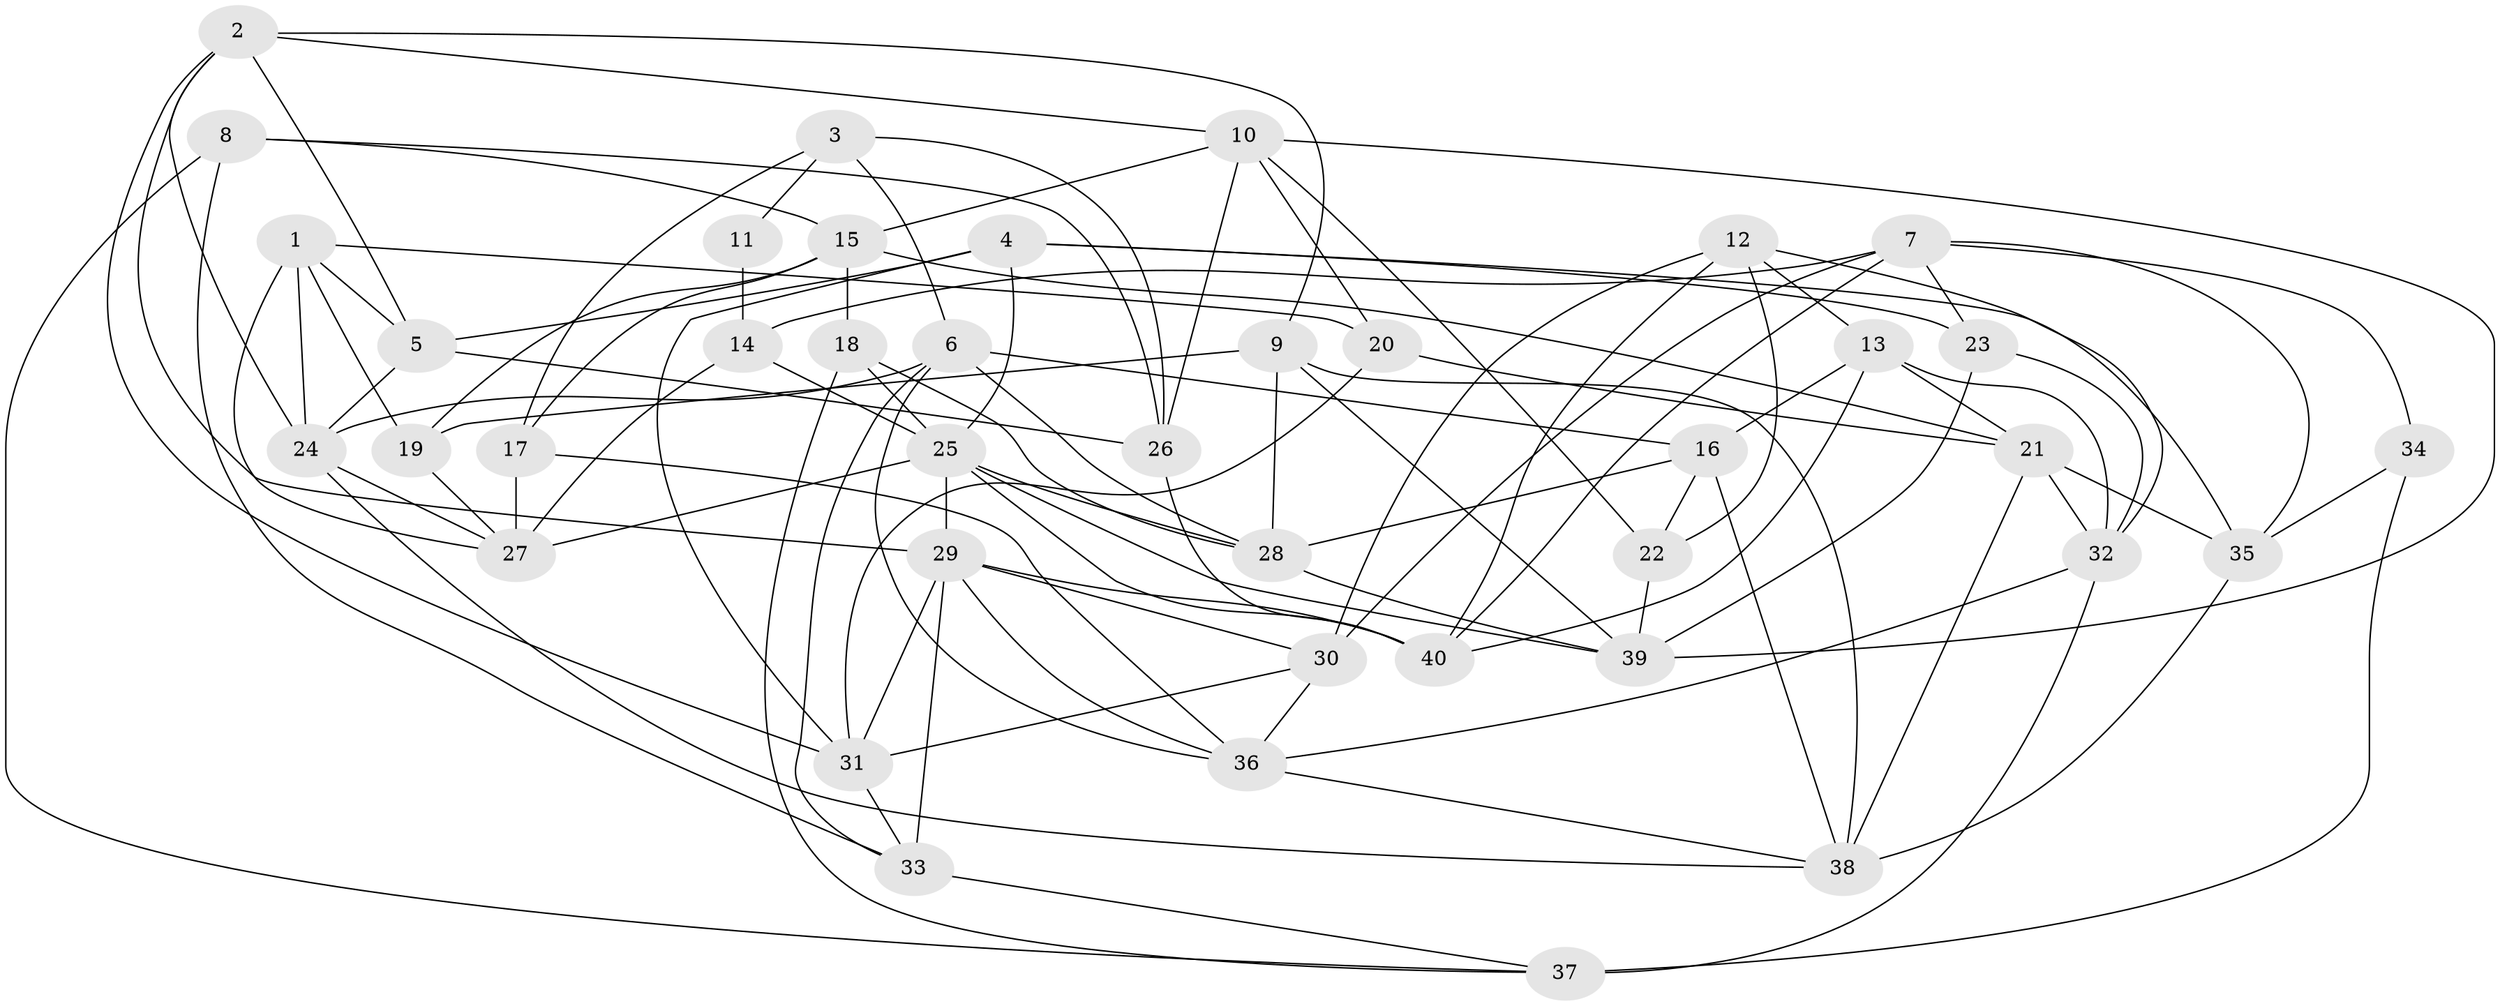 // original degree distribution, {4: 1.0}
// Generated by graph-tools (version 1.1) at 2025/02/03/09/25 03:02:57]
// undirected, 40 vertices, 103 edges
graph export_dot {
graph [start="1"]
  node [color=gray90,style=filled];
  1;
  2;
  3;
  4;
  5;
  6;
  7;
  8;
  9;
  10;
  11;
  12;
  13;
  14;
  15;
  16;
  17;
  18;
  19;
  20;
  21;
  22;
  23;
  24;
  25;
  26;
  27;
  28;
  29;
  30;
  31;
  32;
  33;
  34;
  35;
  36;
  37;
  38;
  39;
  40;
  1 -- 5 [weight=1.0];
  1 -- 19 [weight=1.0];
  1 -- 20 [weight=1.0];
  1 -- 24 [weight=1.0];
  1 -- 27 [weight=2.0];
  2 -- 5 [weight=1.0];
  2 -- 9 [weight=1.0];
  2 -- 10 [weight=1.0];
  2 -- 24 [weight=1.0];
  2 -- 29 [weight=1.0];
  2 -- 31 [weight=1.0];
  3 -- 6 [weight=1.0];
  3 -- 11 [weight=2.0];
  3 -- 17 [weight=1.0];
  3 -- 26 [weight=2.0];
  4 -- 5 [weight=2.0];
  4 -- 23 [weight=1.0];
  4 -- 25 [weight=1.0];
  4 -- 31 [weight=1.0];
  4 -- 35 [weight=1.0];
  5 -- 24 [weight=1.0];
  5 -- 26 [weight=1.0];
  6 -- 16 [weight=1.0];
  6 -- 24 [weight=1.0];
  6 -- 28 [weight=1.0];
  6 -- 33 [weight=1.0];
  6 -- 36 [weight=1.0];
  7 -- 14 [weight=1.0];
  7 -- 23 [weight=1.0];
  7 -- 30 [weight=1.0];
  7 -- 34 [weight=1.0];
  7 -- 35 [weight=1.0];
  7 -- 40 [weight=1.0];
  8 -- 15 [weight=1.0];
  8 -- 26 [weight=1.0];
  8 -- 33 [weight=1.0];
  8 -- 37 [weight=1.0];
  9 -- 19 [weight=1.0];
  9 -- 28 [weight=1.0];
  9 -- 38 [weight=2.0];
  9 -- 39 [weight=1.0];
  10 -- 15 [weight=1.0];
  10 -- 20 [weight=1.0];
  10 -- 22 [weight=1.0];
  10 -- 26 [weight=1.0];
  10 -- 39 [weight=1.0];
  11 -- 14 [weight=2.0];
  12 -- 13 [weight=1.0];
  12 -- 22 [weight=1.0];
  12 -- 30 [weight=2.0];
  12 -- 32 [weight=1.0];
  12 -- 40 [weight=1.0];
  13 -- 16 [weight=2.0];
  13 -- 21 [weight=1.0];
  13 -- 32 [weight=1.0];
  13 -- 40 [weight=1.0];
  14 -- 25 [weight=1.0];
  14 -- 27 [weight=2.0];
  15 -- 17 [weight=1.0];
  15 -- 18 [weight=1.0];
  15 -- 19 [weight=1.0];
  15 -- 21 [weight=1.0];
  16 -- 22 [weight=1.0];
  16 -- 28 [weight=1.0];
  16 -- 38 [weight=1.0];
  17 -- 27 [weight=1.0];
  17 -- 36 [weight=1.0];
  18 -- 25 [weight=1.0];
  18 -- 28 [weight=1.0];
  18 -- 37 [weight=1.0];
  19 -- 27 [weight=3.0];
  20 -- 21 [weight=1.0];
  20 -- 31 [weight=1.0];
  21 -- 32 [weight=1.0];
  21 -- 35 [weight=1.0];
  21 -- 38 [weight=1.0];
  22 -- 39 [weight=1.0];
  23 -- 32 [weight=1.0];
  23 -- 39 [weight=1.0];
  24 -- 27 [weight=1.0];
  24 -- 38 [weight=1.0];
  25 -- 27 [weight=1.0];
  25 -- 28 [weight=1.0];
  25 -- 29 [weight=1.0];
  25 -- 39 [weight=1.0];
  25 -- 40 [weight=1.0];
  26 -- 40 [weight=1.0];
  28 -- 39 [weight=1.0];
  29 -- 30 [weight=1.0];
  29 -- 31 [weight=1.0];
  29 -- 33 [weight=2.0];
  29 -- 36 [weight=1.0];
  29 -- 40 [weight=1.0];
  30 -- 31 [weight=1.0];
  30 -- 36 [weight=1.0];
  31 -- 33 [weight=1.0];
  32 -- 36 [weight=1.0];
  32 -- 37 [weight=1.0];
  33 -- 37 [weight=1.0];
  34 -- 35 [weight=1.0];
  34 -- 37 [weight=2.0];
  35 -- 38 [weight=2.0];
  36 -- 38 [weight=1.0];
}
